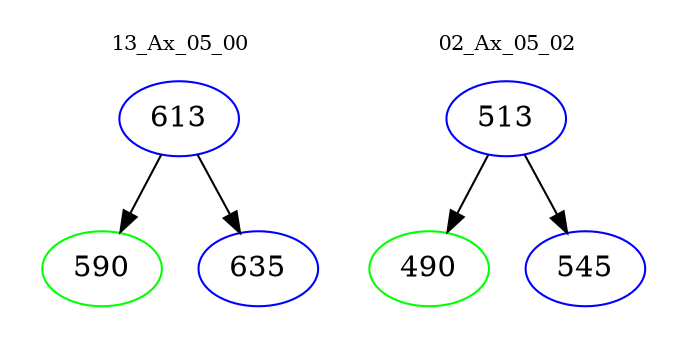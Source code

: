 digraph{
subgraph cluster_0 {
color = white
label = "13_Ax_05_00";
fontsize=10;
T0_613 [label="613", color="blue"]
T0_613 -> T0_590 [color="black"]
T0_590 [label="590", color="green"]
T0_613 -> T0_635 [color="black"]
T0_635 [label="635", color="blue"]
}
subgraph cluster_1 {
color = white
label = "02_Ax_05_02";
fontsize=10;
T1_513 [label="513", color="blue"]
T1_513 -> T1_490 [color="black"]
T1_490 [label="490", color="green"]
T1_513 -> T1_545 [color="black"]
T1_545 [label="545", color="blue"]
}
}
